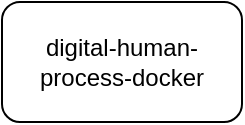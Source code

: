 <mxfile version="24.7.1" type="github">
  <diagram name="第 1 页" id="ZTmePF-G61wtpjLrhoEY">
    <mxGraphModel dx="1887" dy="903" grid="1" gridSize="10" guides="1" tooltips="1" connect="1" arrows="1" fold="1" page="1" pageScale="1" pageWidth="827" pageHeight="1169" math="0" shadow="0">
      <root>
        <mxCell id="0" />
        <mxCell id="1" parent="0" />
        <mxCell id="6I0gSeZTuwPNuxJZGOgn-1" value="&lt;span style=&quot;font-size: 12px;&quot;&gt;digital-human-process-docker&lt;/span&gt;" style="rounded=1;whiteSpace=wrap;html=1;" vertex="1" parent="1">
          <mxGeometry x="330" y="130" width="120" height="60" as="geometry" />
        </mxCell>
      </root>
    </mxGraphModel>
  </diagram>
</mxfile>
